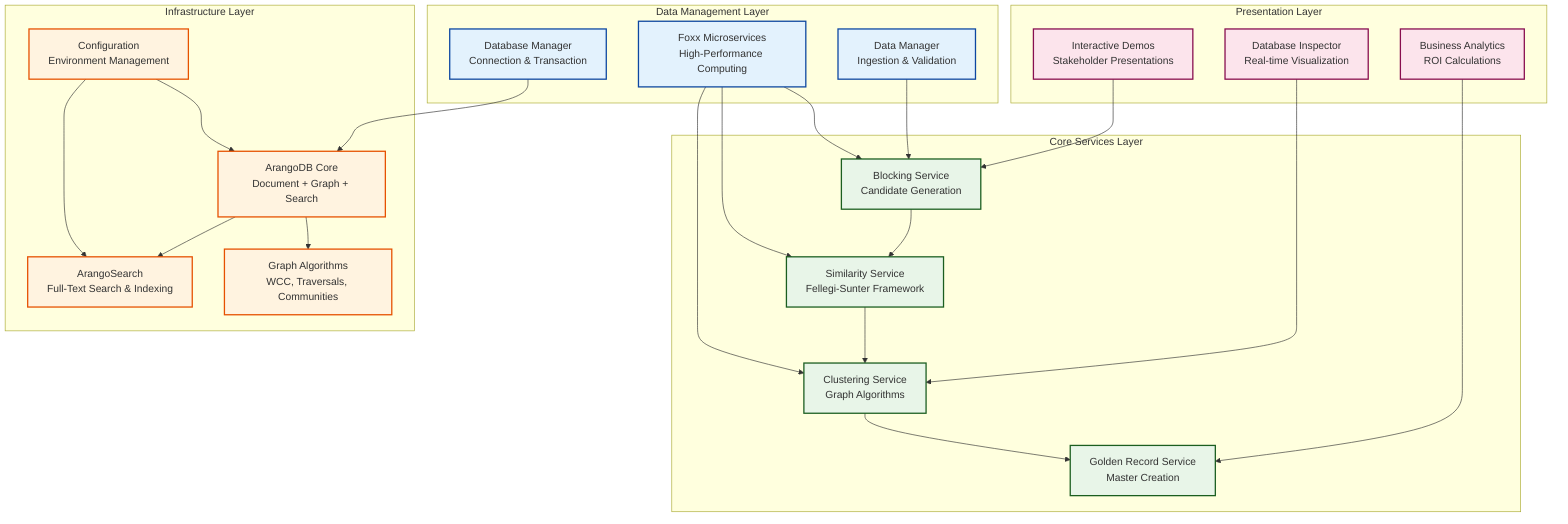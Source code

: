 graph TB
    subgraph "Presentation Layer"
        InteractiveDemo[Interactive Demos<br/>Stakeholder Presentations]
        DatabaseInspector[Database Inspector<br/>Real-time Visualization]
        BusinessAnalytics[Business Analytics<br/>ROI Calculations]
    end

    subgraph "Core Services Layer"
        BlockingService[Blocking Service<br/>Candidate Generation]
        SimilarityService[Similarity Service<br/>Fellegi-Sunter Framework]
        ClusteringService[Clustering Service<br/>Graph Algorithms]
        GoldenService[Golden Record Service<br/>Master Creation]
    end

    subgraph "Data Management Layer"
        DataManager[Data Manager<br/>Ingestion & Validation]
        DatabaseManager[Database Manager<br/>Connection & Transaction]
        FoxxServices[Foxx Microservices<br/>High-Performance Computing]
    end

    subgraph "Infrastructure Layer"
        ArangoDBCore[ArangoDB Core<br/>Document + Graph + Search]
        ArangoSearch[ArangoSearch<br/>Full-Text Search & Indexing]
        GraphAlgorithms[Graph Algorithms<br/>WCC, Traversals, Communities]
        Configuration[Configuration<br/>Environment Management]
    end

    %% Data flow connections
    InteractiveDemo --> BlockingService
    DatabaseInspector --> ClusteringService
    BusinessAnalytics --> GoldenService

    BlockingService --> SimilarityService
    SimilarityService --> ClusteringService
    ClusteringService --> GoldenService

    DataManager --> BlockingService
    DatabaseManager --> ArangoDBCore
    FoxxServices --> BlockingService
    FoxxServices --> SimilarityService
    FoxxServices --> ClusteringService

    ArangoDBCore --> ArangoSearch
    ArangoDBCore --> GraphAlgorithms
    Configuration --> ArangoDBCore
    Configuration --> ArangoSearch

    %% Styling
    classDef presentation fill:#fce4ec,stroke:#880e4f,stroke-width:2px
    classDef core fill:#e8f5e8,stroke:#1b5e20,stroke-width:2px
    classDef data fill:#e3f2fd,stroke:#0d47a1,stroke-width:2px
    classDef infrastructure fill:#fff3e0,stroke:#e65100,stroke-width:2px

    class InteractiveDemo,DatabaseInspector,BusinessAnalytics presentation
    class BlockingService,SimilarityService,ClusteringService,GoldenService core
    class DataManager,DatabaseManager,FoxxServices data
    class ArangoDBCore,ArangoSearch,GraphAlgorithms,Configuration infrastructure